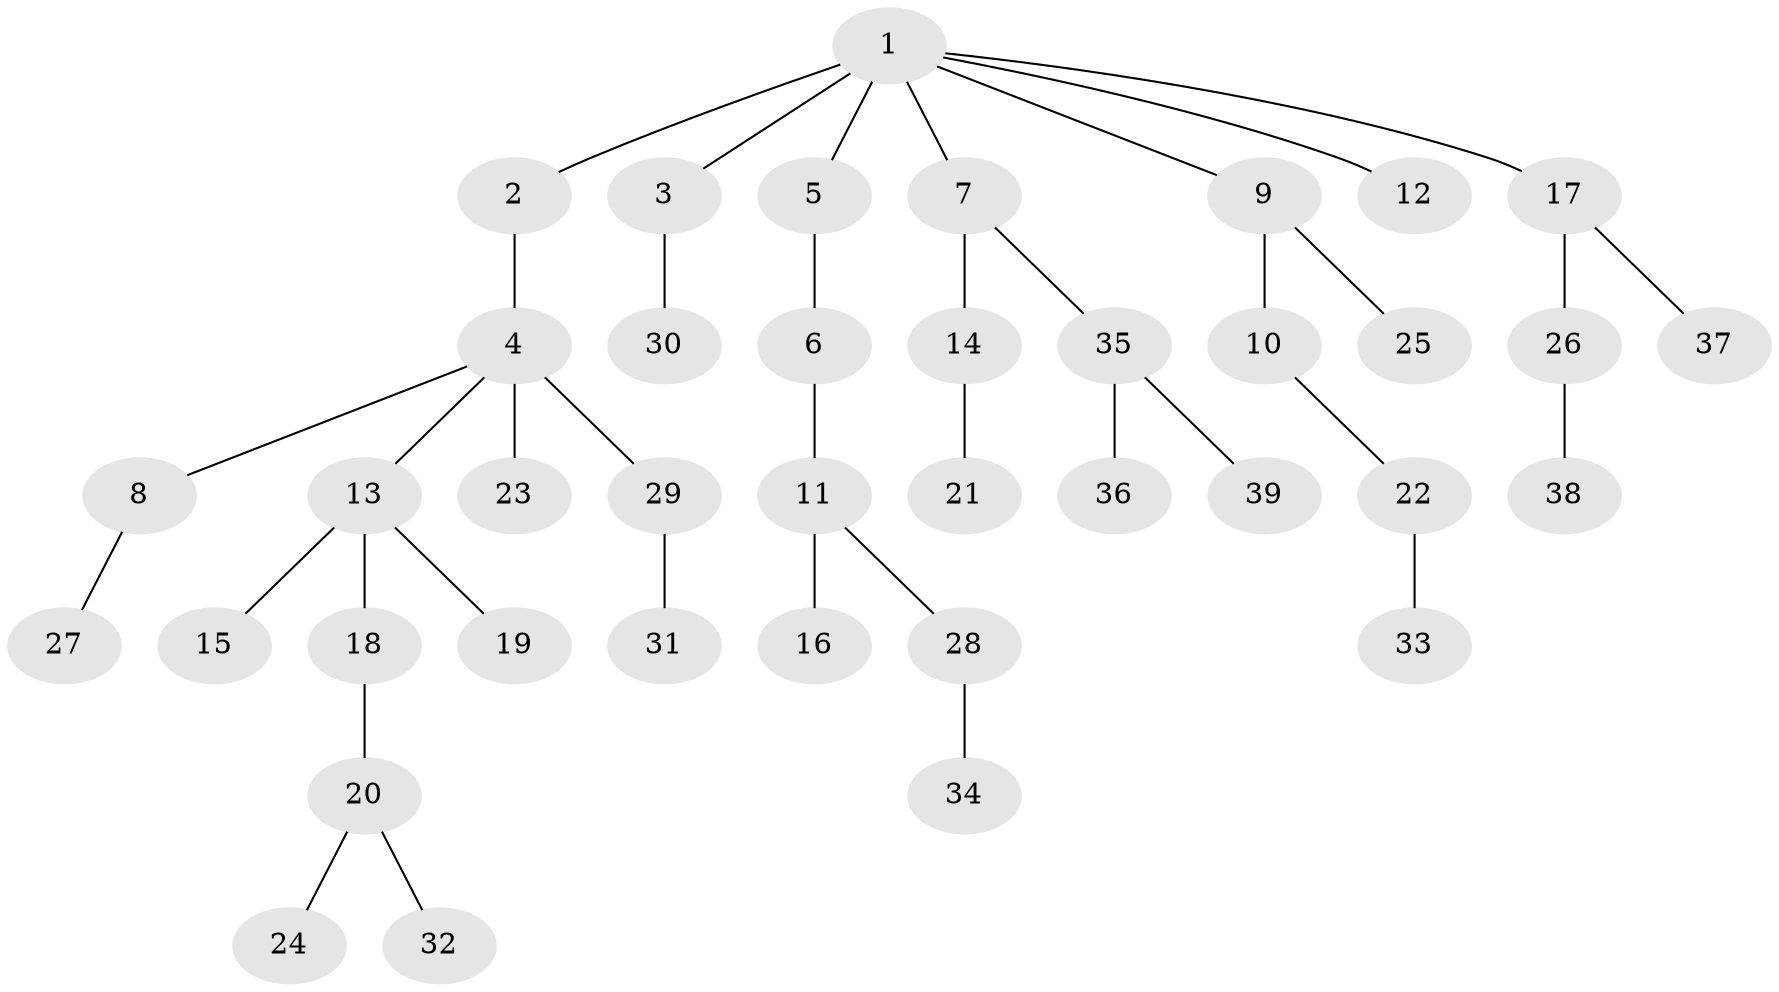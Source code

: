 // original degree distribution, {7: 0.010416666666666666, 4: 0.0625, 2: 0.3020833333333333, 5: 0.041666666666666664, 3: 0.09375, 1: 0.4791666666666667, 8: 0.010416666666666666}
// Generated by graph-tools (version 1.1) at 2025/51/03/04/25 22:51:46]
// undirected, 39 vertices, 38 edges
graph export_dot {
  node [color=gray90,style=filled];
  1;
  2;
  3;
  4;
  5;
  6;
  7;
  8;
  9;
  10;
  11;
  12;
  13;
  14;
  15;
  16;
  17;
  18;
  19;
  20;
  21;
  22;
  23;
  24;
  25;
  26;
  27;
  28;
  29;
  30;
  31;
  32;
  33;
  34;
  35;
  36;
  37;
  38;
  39;
  1 -- 2 [weight=1.0];
  1 -- 3 [weight=1.0];
  1 -- 5 [weight=2.0];
  1 -- 7 [weight=1.0];
  1 -- 9 [weight=1.0];
  1 -- 12 [weight=1.0];
  1 -- 17 [weight=1.0];
  2 -- 4 [weight=1.0];
  3 -- 30 [weight=1.0];
  4 -- 8 [weight=1.0];
  4 -- 13 [weight=1.0];
  4 -- 23 [weight=3.0];
  4 -- 29 [weight=1.0];
  5 -- 6 [weight=1.0];
  6 -- 11 [weight=1.0];
  7 -- 14 [weight=2.0];
  7 -- 35 [weight=1.0];
  8 -- 27 [weight=1.0];
  9 -- 10 [weight=6.0];
  9 -- 25 [weight=1.0];
  10 -- 22 [weight=1.0];
  11 -- 16 [weight=2.0];
  11 -- 28 [weight=1.0];
  13 -- 15 [weight=1.0];
  13 -- 18 [weight=1.0];
  13 -- 19 [weight=1.0];
  14 -- 21 [weight=1.0];
  17 -- 26 [weight=1.0];
  17 -- 37 [weight=1.0];
  18 -- 20 [weight=1.0];
  20 -- 24 [weight=1.0];
  20 -- 32 [weight=1.0];
  22 -- 33 [weight=3.0];
  26 -- 38 [weight=1.0];
  28 -- 34 [weight=1.0];
  29 -- 31 [weight=1.0];
  35 -- 36 [weight=2.0];
  35 -- 39 [weight=1.0];
}
